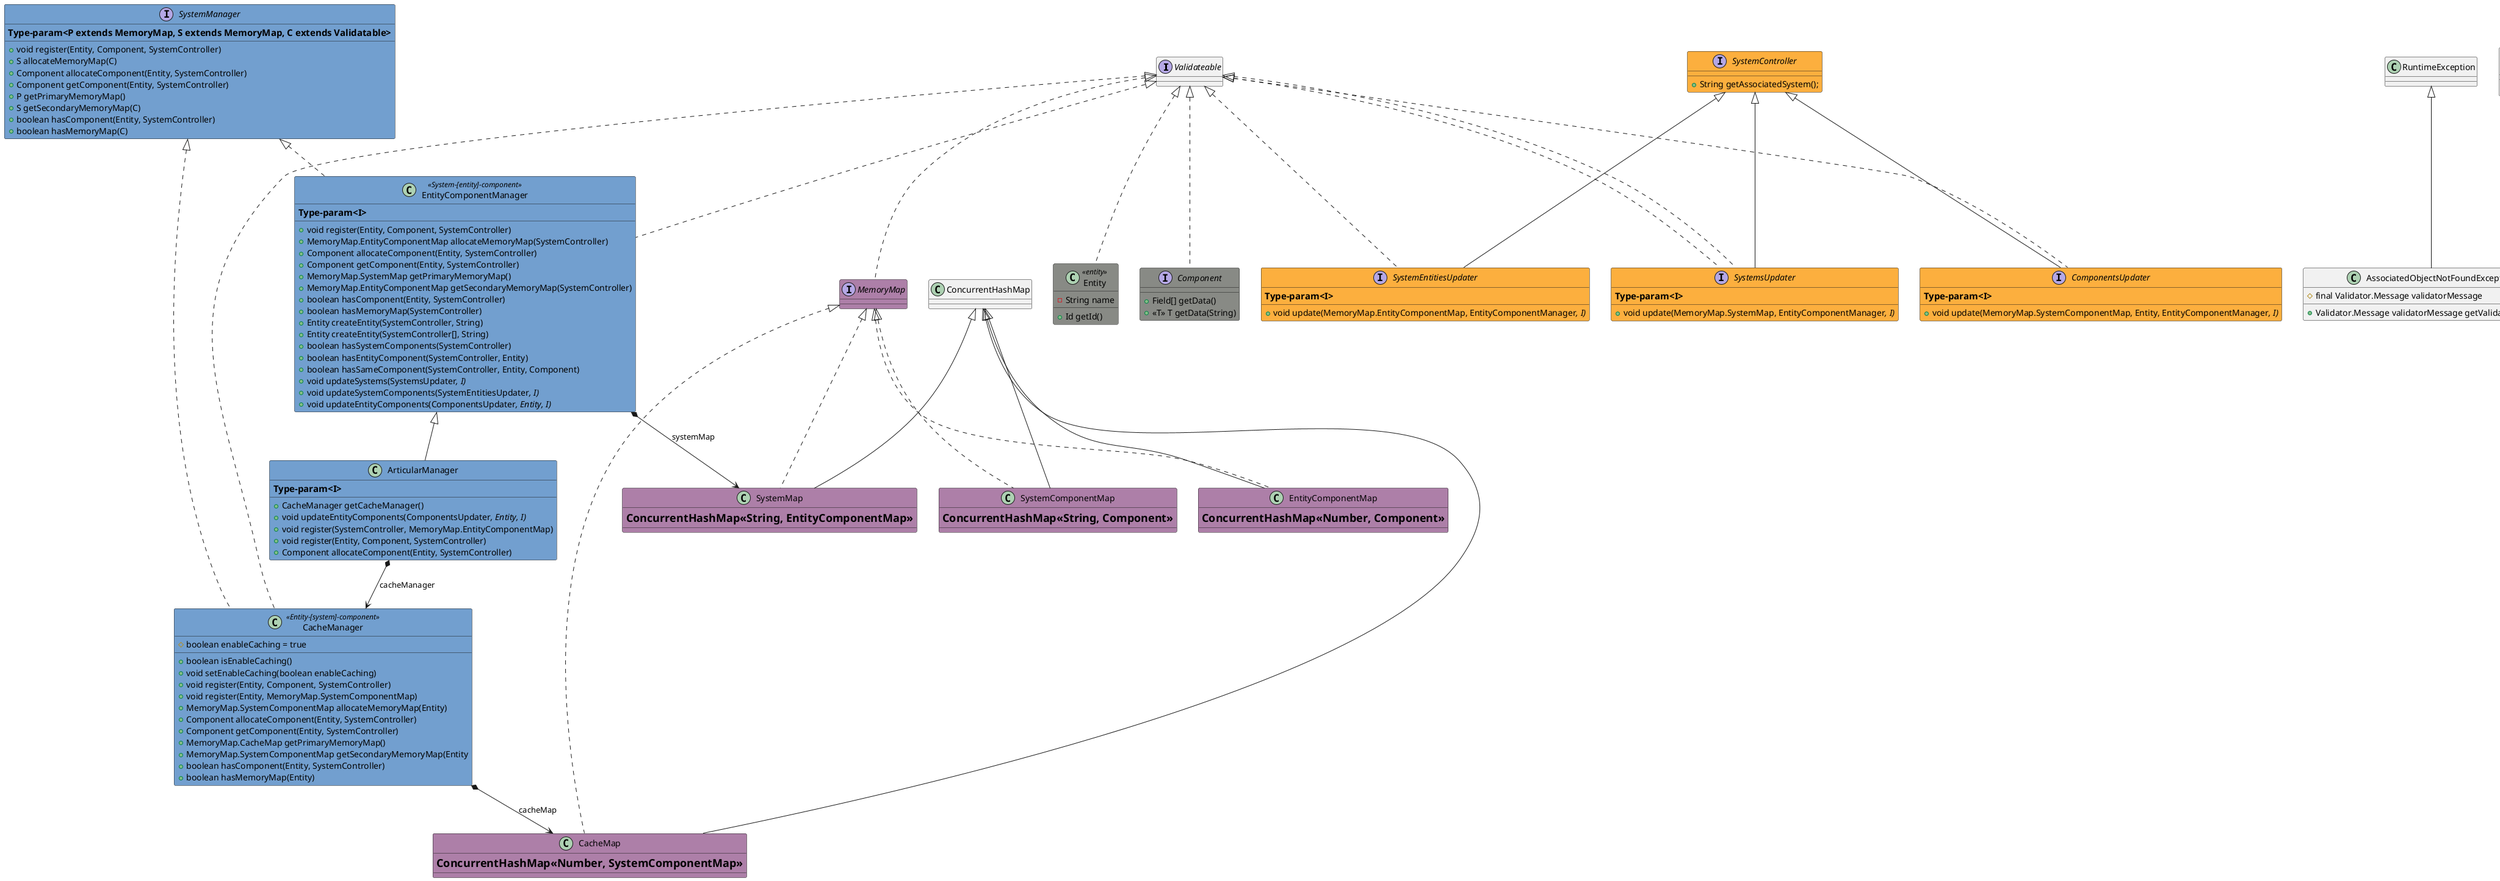 @startuml
'https://plantuml.com/class-diagram
'#: for protected fields
'-: for private fields
'+: for public fields

interface Validateable {
}
interface MemoryMap #AD7FA8 {
}
interface SystemManager #729FCF {
    === Type-param<P extends MemoryMap, S extends MemoryMap, C extends Validatable>
    + void register(Entity, Component, SystemController)
    + S allocateMemoryMap(C)
    + Component allocateComponent(Entity, SystemController)
    + Component getComponent(Entity, SystemController)
    + P getPrimaryMemoryMap()
    + S getSecondaryMemoryMap(C)
    + boolean hasComponent(Entity, SystemController)
    + boolean hasMemoryMap(C)
}
interface SystemController #FCAF3E {
    + String getAssociatedSystem();
}
interface Component #888A85 {
    + Field[] getData()
    + <<T>> T getData(String)
}

class CacheManager <<Entity-[system]-component>> #729FCF {
    # boolean enableCaching = true
    + boolean isEnableCaching()
    + void setEnableCaching(boolean enableCaching)
    + void register(Entity, Component, SystemController)
    + void register(Entity, MemoryMap.SystemComponentMap)
    + MemoryMap.SystemComponentMap allocateMemoryMap(Entity)
    + Component allocateComponent(Entity, SystemController)
    + Component getComponent(Entity, SystemController)
    + MemoryMap.CacheMap getPrimaryMemoryMap()
    + MemoryMap.SystemComponentMap getSecondaryMemoryMap(Entity
    + boolean hasComponent(Entity, SystemController)
    + boolean hasMemoryMap(Entity)
}

class EntityComponentManager <<System-[entity]-component>> #729FCF {
    ===Type-param<I>
    + void register(Entity, Component, SystemController)
    + MemoryMap.EntityComponentMap allocateMemoryMap(SystemController)
    + Component allocateComponent(Entity, SystemController)
    + Component getComponent(Entity, SystemController)
    + MemoryMap.SystemMap getPrimaryMemoryMap()
    + MemoryMap.EntityComponentMap getSecondaryMemoryMap(SystemController)
    + boolean hasComponent(Entity, SystemController)
    + boolean hasMemoryMap(SystemController)
    + Entity createEntity(SystemController, String)
    + Entity createEntity(SystemController[], String)
    + boolean hasSystemComponents(SystemController)
    + boolean hasEntityComponent(SystemController, Entity)
    + boolean hasSameComponent(SystemController, Entity, Component)
    + void updateSystems(SystemsUpdater<I>, I)
    + void updateSystemComponents(SystemEntitiesUpdater<I>, I)
    + void updateEntityComponents(ComponentsUpdater<I>, Entity, I)
}

class ArticularManager #729FCF {
    ===Type-param<I>
    + CacheManager getCacheManager()
    + void updateEntityComponents(ComponentsUpdater<I>, Entity, I)
    + void register(SystemController, MemoryMap.EntityComponentMap)
    + void register(Entity, Component, SystemController)
    + Component allocateComponent(Entity, SystemController)
}

interface ComponentsUpdater #FCAF3E {
    ===Type-param<I>
    + void update(MemoryMap.SystemComponentMap, Entity, EntityComponentManager<I>, I)
}

interface SystemEntitiesUpdater #FCAF3E {
    ===Type-param<I>
    + void update(MemoryMap.EntityComponentMap, EntityComponentManager<I>, I)
}

interface SystemsUpdater #FCAF3E {
    ===Type-param<I>
    + void update(MemoryMap.SystemMap, EntityComponentManager<I>, I)
}

class SystemMap #AD7FA8 {
    = ConcurrentHashMap<<String, EntityComponentMap>>
}

class EntityComponentMap #AD7FA8 {
    = ConcurrentHashMap<<Number, Component>>
}

class SystemComponentMap #AD7FA8 {
    = ConcurrentHashMap<<String, Component>>
}

class CacheMap #AD7FA8 {
    = ConcurrentHashMap<<Number, SystemComponentMap>>
}

class AssociatedObjectNotFoundException {
    # final Validator.Message validatorMessage
    + Validator.Message validatorMessage getValidatorMessage()
}

class Validator <<utility>> {
    + static void validate(Validatable, Message)
}

class Entity <<entity>> #888A85 {
    - String name
    + Id getId()
}

Validateable <|.. Entity

Validateable <|.. CacheManager
Validateable <|.. EntityComponentManager

Validateable <|.. Component
Validateable <|.. ComponentsUpdater
Validateable <|.. SystemEntitiesUpdater
Validateable <|.. SystemsUpdater
Validateable <|.. MemoryMap
Validateable <|.. SystemsUpdater

EntityComponentManager *--> SystemMap : systemMap
ArticularManager *--> CacheManager : cacheManager
CacheManager *--> CacheMap : cacheMap
ConcurrentHashMap <|-- SystemMap
ConcurrentHashMap <|-- EntityComponentMap
ConcurrentHashMap <|-- SystemComponentMap
ConcurrentHashMap <|-- CacheMap
RuntimeException <|-- AssociatedObjectNotFoundException

MemoryMap <|.. SystemMap
MemoryMap <|.. EntityComponentMap
MemoryMap <|.. SystemComponentMap
MemoryMap <|.. CacheMap

SystemManager <|.. CacheManager
SystemManager <|.. EntityComponentManager

SystemController <|-- ComponentsUpdater
SystemController <|-- SystemEntitiesUpdater
SystemController <|-- SystemsUpdater

EntityComponentManager <|-- ArticularManager

@enduml